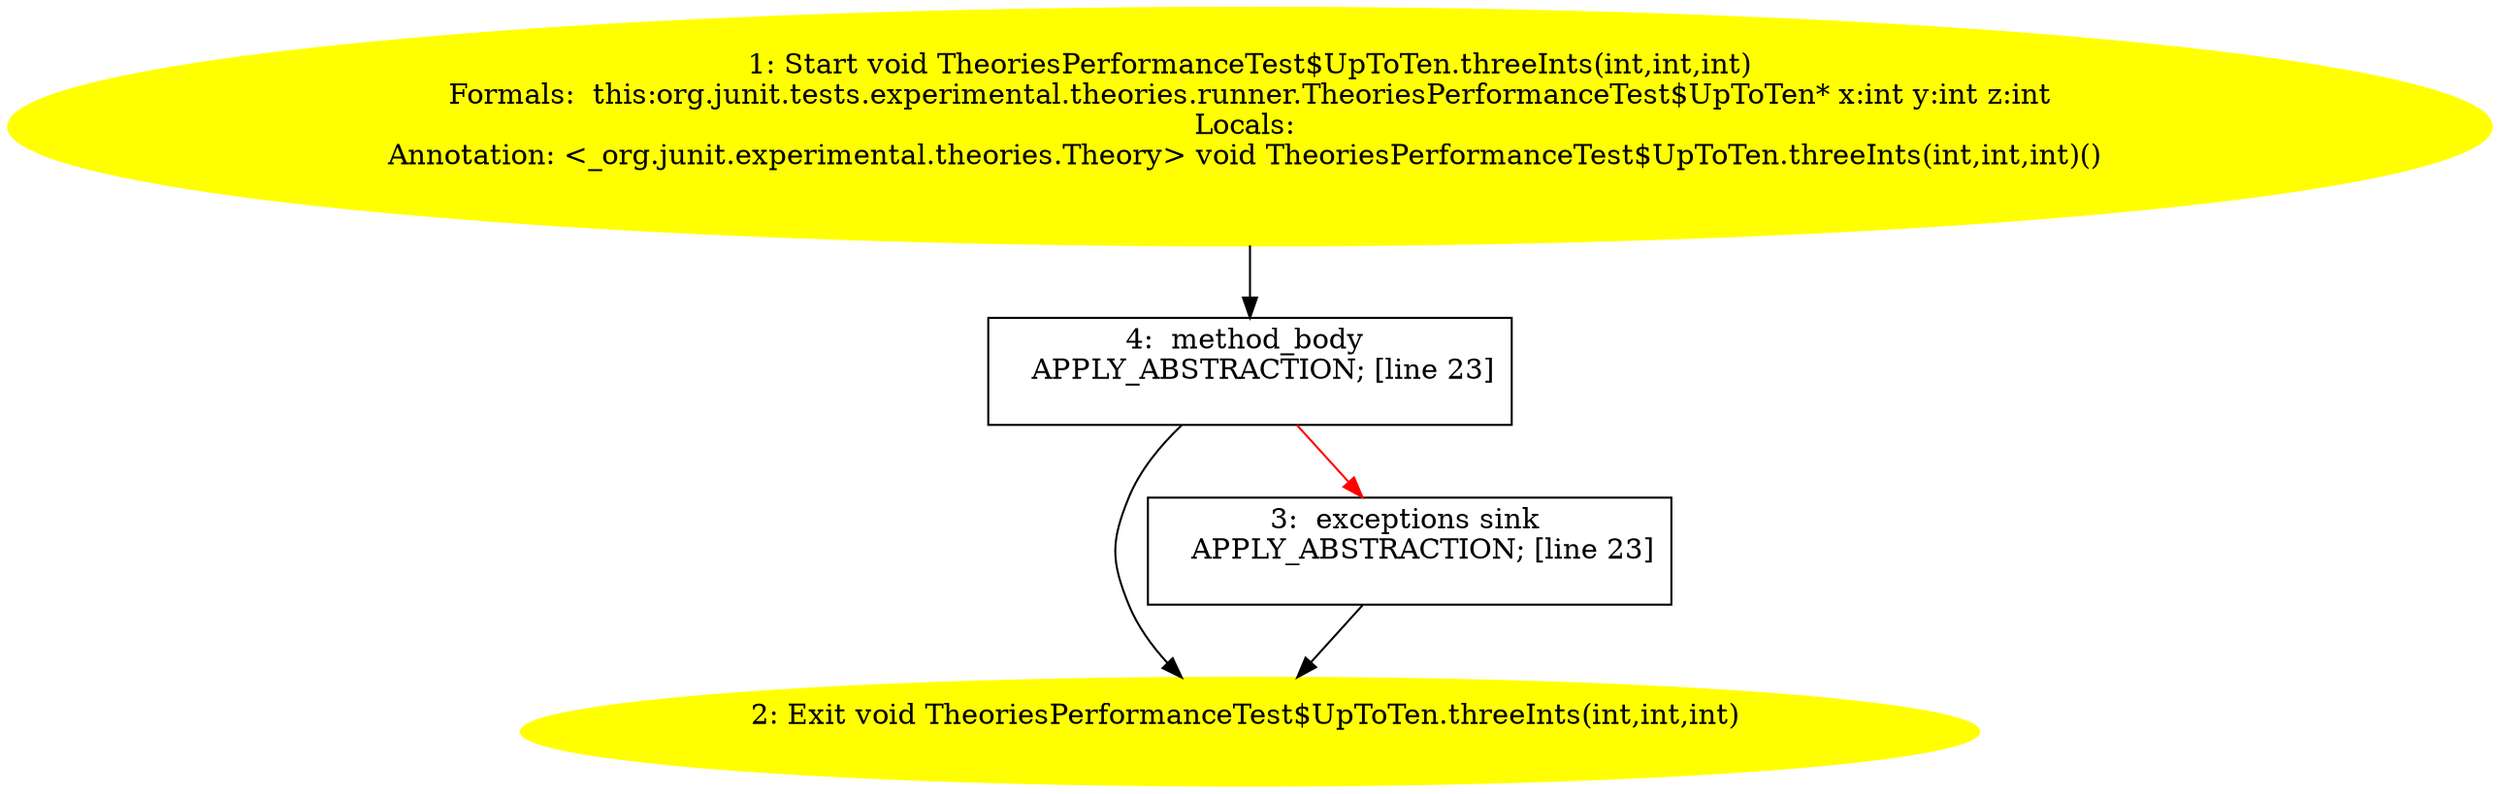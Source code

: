 /* @generated */
digraph cfg {
"org.junit.tests.experimental.theories.runner.TheoriesPerformanceTest$UpToTen.threeInts(int,int,int):.3e72b63824ba6e90079464800c0ae29f_1" [label="1: Start void TheoriesPerformanceTest$UpToTen.threeInts(int,int,int)\nFormals:  this:org.junit.tests.experimental.theories.runner.TheoriesPerformanceTest$UpToTen* x:int y:int z:int\nLocals: \nAnnotation: <_org.junit.experimental.theories.Theory> void TheoriesPerformanceTest$UpToTen.threeInts(int,int,int)() \n  " color=yellow style=filled]
	

	 "org.junit.tests.experimental.theories.runner.TheoriesPerformanceTest$UpToTen.threeInts(int,int,int):.3e72b63824ba6e90079464800c0ae29f_1" -> "org.junit.tests.experimental.theories.runner.TheoriesPerformanceTest$UpToTen.threeInts(int,int,int):.3e72b63824ba6e90079464800c0ae29f_4" ;
"org.junit.tests.experimental.theories.runner.TheoriesPerformanceTest$UpToTen.threeInts(int,int,int):.3e72b63824ba6e90079464800c0ae29f_2" [label="2: Exit void TheoriesPerformanceTest$UpToTen.threeInts(int,int,int) \n  " color=yellow style=filled]
	

"org.junit.tests.experimental.theories.runner.TheoriesPerformanceTest$UpToTen.threeInts(int,int,int):.3e72b63824ba6e90079464800c0ae29f_3" [label="3:  exceptions sink \n   APPLY_ABSTRACTION; [line 23]\n " shape="box"]
	

	 "org.junit.tests.experimental.theories.runner.TheoriesPerformanceTest$UpToTen.threeInts(int,int,int):.3e72b63824ba6e90079464800c0ae29f_3" -> "org.junit.tests.experimental.theories.runner.TheoriesPerformanceTest$UpToTen.threeInts(int,int,int):.3e72b63824ba6e90079464800c0ae29f_2" ;
"org.junit.tests.experimental.theories.runner.TheoriesPerformanceTest$UpToTen.threeInts(int,int,int):.3e72b63824ba6e90079464800c0ae29f_4" [label="4:  method_body \n   APPLY_ABSTRACTION; [line 23]\n " shape="box"]
	

	 "org.junit.tests.experimental.theories.runner.TheoriesPerformanceTest$UpToTen.threeInts(int,int,int):.3e72b63824ba6e90079464800c0ae29f_4" -> "org.junit.tests.experimental.theories.runner.TheoriesPerformanceTest$UpToTen.threeInts(int,int,int):.3e72b63824ba6e90079464800c0ae29f_2" ;
	 "org.junit.tests.experimental.theories.runner.TheoriesPerformanceTest$UpToTen.threeInts(int,int,int):.3e72b63824ba6e90079464800c0ae29f_4" -> "org.junit.tests.experimental.theories.runner.TheoriesPerformanceTest$UpToTen.threeInts(int,int,int):.3e72b63824ba6e90079464800c0ae29f_3" [color="red" ];
}
